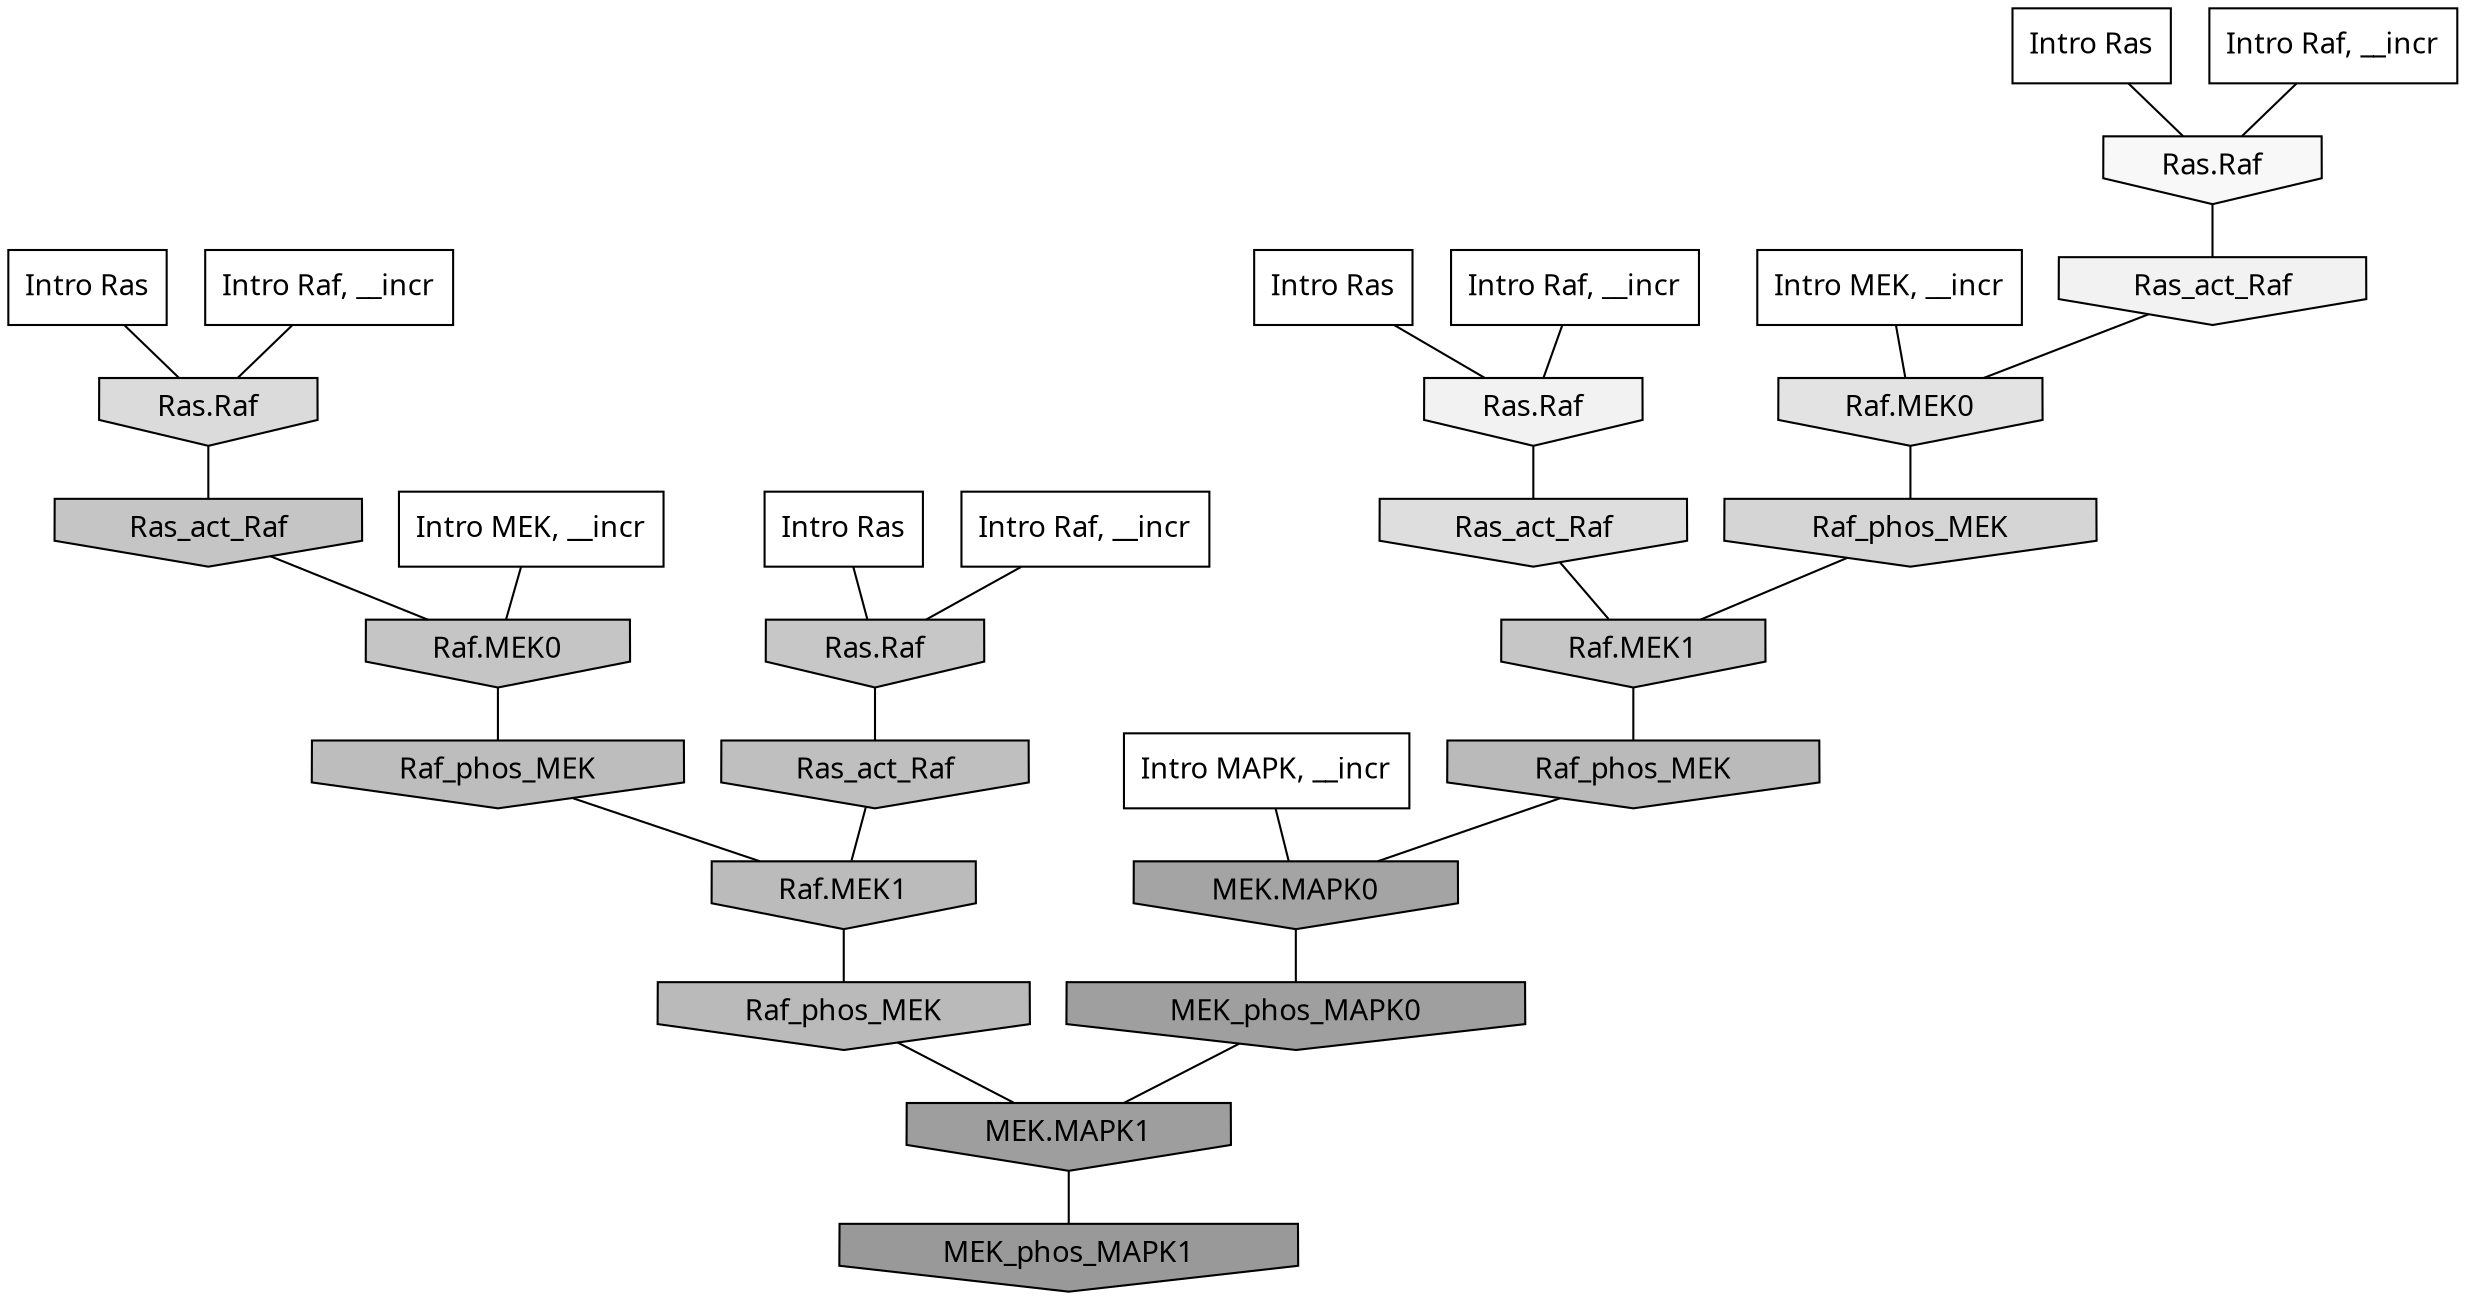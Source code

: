 digraph G{
  rankdir="TB";
  ranksep=0.30;
  node [fontname="CMU Serif"];
  edge [fontname="CMU Serif"];
  
  26 [label="Intro Ras", shape=rectangle, style=filled, fillcolor="0.000 0.000 1.000"]
  
  37 [label="Intro Ras", shape=rectangle, style=filled, fillcolor="0.000 0.000 1.000"]
  
  57 [label="Intro Ras", shape=rectangle, style=filled, fillcolor="0.000 0.000 1.000"]
  
  73 [label="Intro Ras", shape=rectangle, style=filled, fillcolor="0.000 0.000 1.000"]
  
  267 [label="Intro Raf, __incr", shape=rectangle, style=filled, fillcolor="0.000 0.000 1.000"]
  
  632 [label="Intro Raf, __incr", shape=rectangle, style=filled, fillcolor="0.000 0.000 1.000"]
  
  863 [label="Intro Raf, __incr", shape=rectangle, style=filled, fillcolor="0.000 0.000 1.000"]
  
  995 [label="Intro Raf, __incr", shape=rectangle, style=filled, fillcolor="0.000 0.000 1.000"]
  
  1345 [label="Intro MEK, __incr", shape=rectangle, style=filled, fillcolor="0.000 0.000 1.000"]
  
  1862 [label="Intro MEK, __incr", shape=rectangle, style=filled, fillcolor="0.000 0.000 1.000"]
  
  2445 [label="Intro MAPK, __incr", shape=rectangle, style=filled, fillcolor="0.000 0.000 1.000"]
  
  3498 [label="Ras.Raf", shape=invhouse, style=filled, fillcolor="0.000 0.000 0.970"]
  
  3649 [label="Ras_act_Raf", shape=invhouse, style=filled, fillcolor="0.000 0.000 0.948"]
  
  3656 [label="Ras.Raf", shape=invhouse, style=filled, fillcolor="0.000 0.000 0.948"]
  
  4430 [label="Raf.MEK0", shape=invhouse, style=filled, fillcolor="0.000 0.000 0.889"]
  
  4745 [label="Ras_act_Raf", shape=invhouse, style=filled, fillcolor="0.000 0.000 0.869"]
  
  4910 [label="Ras.Raf", shape=invhouse, style=filled, fillcolor="0.000 0.000 0.858"]
  
  5309 [label="Raf_phos_MEK", shape=invhouse, style=filled, fillcolor="0.000 0.000 0.833"]
  
  6281 [label="Ras.Raf", shape=invhouse, style=filled, fillcolor="0.000 0.000 0.778"]
  
  6362 [label="Raf.MEK1", shape=invhouse, style=filled, fillcolor="0.000 0.000 0.775"]
  
  6407 [label="Ras_act_Raf", shape=invhouse, style=filled, fillcolor="0.000 0.000 0.772"]
  
  6412 [label="Raf.MEK0", shape=invhouse, style=filled, fillcolor="0.000 0.000 0.772"]
  
  7012 [label="Ras_act_Raf", shape=invhouse, style=filled, fillcolor="0.000 0.000 0.748"]
  
  7237 [label="Raf_phos_MEK", shape=invhouse, style=filled, fillcolor="0.000 0.000 0.741"]
  
  7496 [label="Raf.MEK1", shape=invhouse, style=filled, fillcolor="0.000 0.000 0.733"]
  
  7602 [label="Raf_phos_MEK", shape=invhouse, style=filled, fillcolor="0.000 0.000 0.729"]
  
  7640 [label="Raf_phos_MEK", shape=invhouse, style=filled, fillcolor="0.000 0.000 0.728"]
  
  10850 [label="MEK.MAPK0", shape=invhouse, style=filled, fillcolor="0.000 0.000 0.641"]
  
  11653 [label="MEK_phos_MAPK0", shape=invhouse, style=filled, fillcolor="0.000 0.000 0.625"]
  
  12022 [label="MEK.MAPK1", shape=invhouse, style=filled, fillcolor="0.000 0.000 0.618"]
  
  13067 [label="MEK_phos_MAPK1", shape=invhouse, style=filled, fillcolor="0.000 0.000 0.600"]
  
  
  12022 -> 13067 [dir=none, color="0.000 0.000 0.000"] 
  11653 -> 12022 [dir=none, color="0.000 0.000 0.000"] 
  10850 -> 11653 [dir=none, color="0.000 0.000 0.000"] 
  7640 -> 10850 [dir=none, color="0.000 0.000 0.000"] 
  7602 -> 12022 [dir=none, color="0.000 0.000 0.000"] 
  7496 -> 7602 [dir=none, color="0.000 0.000 0.000"] 
  7237 -> 7496 [dir=none, color="0.000 0.000 0.000"] 
  7012 -> 7496 [dir=none, color="0.000 0.000 0.000"] 
  6412 -> 7237 [dir=none, color="0.000 0.000 0.000"] 
  6407 -> 6412 [dir=none, color="0.000 0.000 0.000"] 
  6362 -> 7640 [dir=none, color="0.000 0.000 0.000"] 
  6281 -> 7012 [dir=none, color="0.000 0.000 0.000"] 
  5309 -> 6362 [dir=none, color="0.000 0.000 0.000"] 
  4910 -> 6407 [dir=none, color="0.000 0.000 0.000"] 
  4745 -> 6362 [dir=none, color="0.000 0.000 0.000"] 
  4430 -> 5309 [dir=none, color="0.000 0.000 0.000"] 
  3656 -> 4745 [dir=none, color="0.000 0.000 0.000"] 
  3649 -> 4430 [dir=none, color="0.000 0.000 0.000"] 
  3498 -> 3649 [dir=none, color="0.000 0.000 0.000"] 
  2445 -> 10850 [dir=none, color="0.000 0.000 0.000"] 
  1862 -> 4430 [dir=none, color="0.000 0.000 0.000"] 
  1345 -> 6412 [dir=none, color="0.000 0.000 0.000"] 
  995 -> 4910 [dir=none, color="0.000 0.000 0.000"] 
  863 -> 6281 [dir=none, color="0.000 0.000 0.000"] 
  632 -> 3498 [dir=none, color="0.000 0.000 0.000"] 
  267 -> 3656 [dir=none, color="0.000 0.000 0.000"] 
  73 -> 3656 [dir=none, color="0.000 0.000 0.000"] 
  57 -> 6281 [dir=none, color="0.000 0.000 0.000"] 
  37 -> 3498 [dir=none, color="0.000 0.000 0.000"] 
  26 -> 4910 [dir=none, color="0.000 0.000 0.000"] 
  
  }
